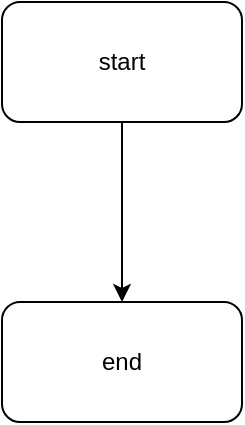 <mxfile version="16.3.0" type="github"><diagram id="scLDRb_Q8P6rcCozb-LT" name="第 1 页"><mxGraphModel dx="1038" dy="539" grid="1" gridSize="10" guides="1" tooltips="1" connect="1" arrows="1" fold="1" page="1" pageScale="1" pageWidth="827" pageHeight="1169" math="0" shadow="0"><root><mxCell id="0"/><mxCell id="1" parent="0"/><mxCell id="qO2DnQ82ljxyKdVkMNFb-3" style="edgeStyle=orthogonalEdgeStyle;rounded=0;orthogonalLoop=1;jettySize=auto;html=1;entryX=0.5;entryY=0;entryDx=0;entryDy=0;" parent="1" source="qO2DnQ82ljxyKdVkMNFb-1" target="qO2DnQ82ljxyKdVkMNFb-2" edge="1"><mxGeometry relative="1" as="geometry"/></mxCell><mxCell id="qO2DnQ82ljxyKdVkMNFb-1" value="start" style="rounded=1;whiteSpace=wrap;html=1;" parent="1" vertex="1"><mxGeometry x="354" y="70" width="120" height="60" as="geometry"/></mxCell><mxCell id="qO2DnQ82ljxyKdVkMNFb-2" value="end" style="rounded=1;whiteSpace=wrap;html=1;" parent="1" vertex="1"><mxGeometry x="354" y="220" width="120" height="60" as="geometry"/></mxCell></root></mxGraphModel></diagram></mxfile>